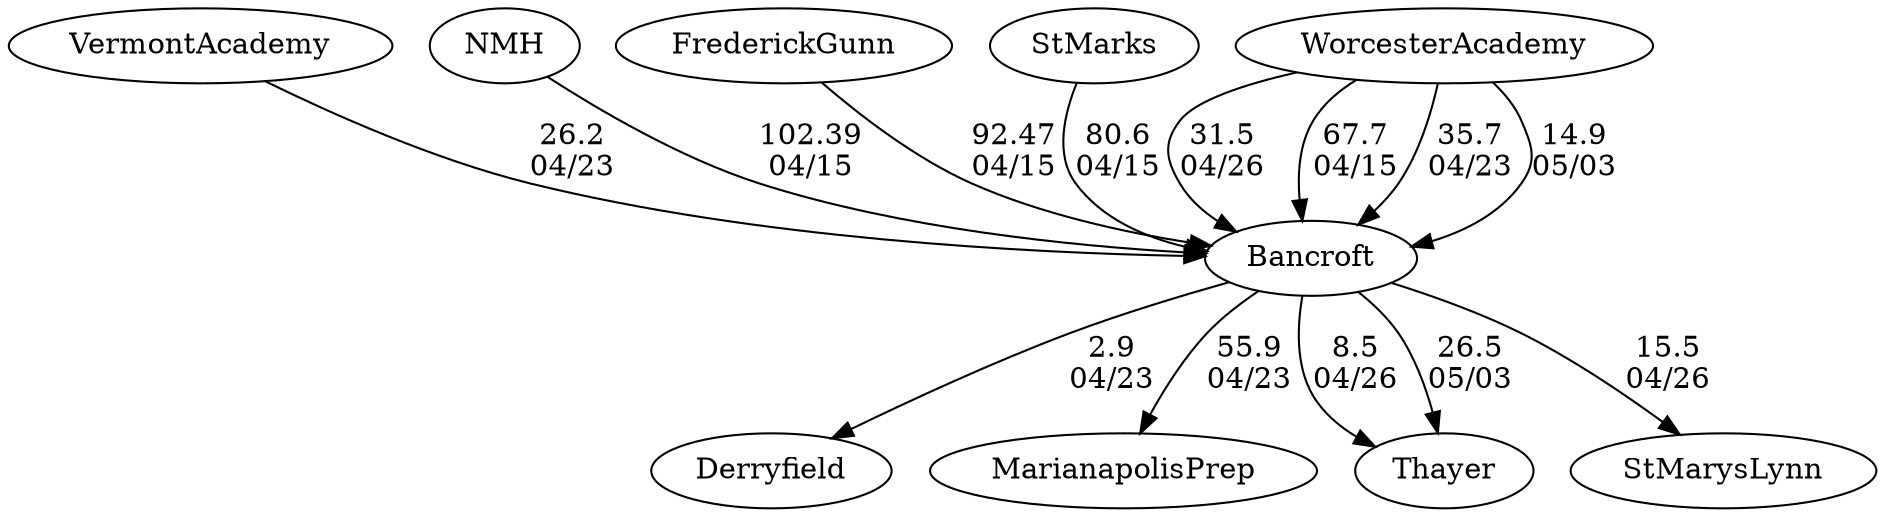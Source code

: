 digraph boys1foursBancroft {Derryfield [URL="boys1foursBancroftDerryfield.html"];VermontAcademy [URL="boys1foursBancroftVermontAcademy.html"];NMH [URL="boys1foursBancroftNMH.html"];Bancroft [URL="boys1foursBancroftBancroft.html"];MarianapolisPrep [URL="boys1foursBancroftMarianapolisPrep.html"];FrederickGunn [URL="boys1foursBancroftFrederickGunn.html"];Thayer [URL="boys1foursBancroftThayer.html"];StMarks [URL="boys1foursBancroftStMarks.html"];WorcesterAcademy [URL="boys1foursBancroftWorcesterAcademy.html"];StMarysLynn [URL="boys1foursBancroftStMarysLynn.html"];WorcesterAcademy -> Bancroft[label="31.5
04/26", weight="69", tooltip="NEIRA,Worcester Academy vs. St. Mary's-Lynn, Thayer, Eagle Hill, and Bancroft			
Distance: 1500 meters Conditions: Minimal wind, no chop.
None", URL="http://www.row2k.com/results/resultspage.cfm?UID=38305821F0E11F6B4B5BC132E9B3DE79&cat=5", random="random"]; 
Bancroft -> Thayer[label="8.5
04/26", weight="92", tooltip="NEIRA,Worcester Academy vs. St. Mary's-Lynn, Thayer, Eagle Hill, and Bancroft			
Distance: 1500 meters Conditions: Minimal wind, no chop.
None", URL="http://www.row2k.com/results/resultspage.cfm?UID=38305821F0E11F6B4B5BC132E9B3DE79&cat=5", random="random"]; 
Bancroft -> StMarysLynn[label="15.5
04/26", weight="85", tooltip="NEIRA,Worcester Academy vs. St. Mary's-Lynn, Thayer, Eagle Hill, and Bancroft			
Distance: 1500 meters Conditions: Minimal wind, no chop.
None", URL="http://www.row2k.com/results/resultspage.cfm?UID=38305821F0E11F6B4B5BC132E9B3DE79&cat=5", random="random"]; 
NMH -> Bancroft[label="102.39
04/15", weight="-2", tooltip="NEIRA Boys & Girls Fours,Worcester vs. Choate, St. Mark's, Northfield Mount Hermon, Bancroft			
Distance: Worcester Academy Conditions: Sunny with minimal wind and no chop. Comments: Referee: Paul Carabillo
A special thanks to Paul, all of the coaches, and the parents who made our opening foray into the Spring '23 season a memorable and enjoyable competition.
None", URL="http://www.row2k.com/results/resultspage.cfm?UID=EACEE7F329205F77F3F7014E85F30C2B&cat=5", random="random"]; 
FrederickGunn -> Bancroft[label="92.47
04/15", weight="8", tooltip="NEIRA Boys & Girls Fours,Worcester vs. Choate, St. Mark's, Northfield Mount Hermon, Bancroft			
Distance: Worcester Academy Conditions: Sunny with minimal wind and no chop. Comments: Referee: Paul Carabillo
A special thanks to Paul, all of the coaches, and the parents who made our opening foray into the Spring '23 season a memorable and enjoyable competition.
None", URL="http://www.row2k.com/results/resultspage.cfm?UID=EACEE7F329205F77F3F7014E85F30C2B&cat=5", random="random"]; 
StMarks -> Bancroft[label="80.6
04/15", weight="20", tooltip="NEIRA Boys & Girls Fours,Worcester vs. Choate, St. Mark's, Northfield Mount Hermon, Bancroft			
Distance: Worcester Academy Conditions: Sunny with minimal wind and no chop. Comments: Referee: Paul Carabillo
A special thanks to Paul, all of the coaches, and the parents who made our opening foray into the Spring '23 season a memorable and enjoyable competition.
None", URL="http://www.row2k.com/results/resultspage.cfm?UID=EACEE7F329205F77F3F7014E85F30C2B&cat=5", random="random"]; 
WorcesterAcademy -> Bancroft[label="67.7
04/15", weight="33", tooltip="NEIRA Boys & Girls Fours,Worcester vs. Choate, St. Mark's, Northfield Mount Hermon, Bancroft			
Distance: Worcester Academy Conditions: Sunny with minimal wind and no chop. Comments: Referee: Paul Carabillo
A special thanks to Paul, all of the coaches, and the parents who made our opening foray into the Spring '23 season a memorable and enjoyable competition.
None", URL="http://www.row2k.com/results/resultspage.cfm?UID=EACEE7F329205F77F3F7014E85F30C2B&cat=5", random="random"]; 
WorcesterAcademy -> Bancroft[label="35.7
04/23", weight="65", tooltip="NEIRA Boys & Girls Fours,Worcester Academy vs. Bancroft, Vermont Academy, Marianapolis Prep, Derryfield			
Distance: 1500 meters Conditions: Overcast with a minimal chop. For all races, a light 5 mph tailwind was present. Comments: In the BV2 event, Worcester Academy's BV2 shell placed first and BV3 shell placed third. 
A special thanks to Paul Carabillo for refereeing the match.
None", URL="http://www.row2k.com/results/resultspage.cfm?UID=0F0DB8DB84CE476062653EC250396511&cat=5", random="random"]; 
VermontAcademy -> Bancroft[label="26.2
04/23", weight="74", tooltip="NEIRA Boys & Girls Fours,Worcester Academy vs. Bancroft, Vermont Academy, Marianapolis Prep, Derryfield			
Distance: 1500 meters Conditions: Overcast with a minimal chop. For all races, a light 5 mph tailwind was present. Comments: In the BV2 event, Worcester Academy's BV2 shell placed first and BV3 shell placed third. 
A special thanks to Paul Carabillo for refereeing the match.
None", URL="http://www.row2k.com/results/resultspage.cfm?UID=0F0DB8DB84CE476062653EC250396511&cat=5", random="random"]; 
Bancroft -> Derryfield[label="2.9
04/23", weight="98", tooltip="NEIRA Boys & Girls Fours,Worcester Academy vs. Bancroft, Vermont Academy, Marianapolis Prep, Derryfield			
Distance: 1500 meters Conditions: Overcast with a minimal chop. For all races, a light 5 mph tailwind was present. Comments: In the BV2 event, Worcester Academy's BV2 shell placed first and BV3 shell placed third. 
A special thanks to Paul Carabillo for refereeing the match.
None", URL="http://www.row2k.com/results/resultspage.cfm?UID=0F0DB8DB84CE476062653EC250396511&cat=5", random="random"]; 
Bancroft -> MarianapolisPrep[label="55.9
04/23", weight="45", tooltip="NEIRA Boys & Girls Fours,Worcester Academy vs. Bancroft, Vermont Academy, Marianapolis Prep, Derryfield			
Distance: 1500 meters Conditions: Overcast with a minimal chop. For all races, a light 5 mph tailwind was present. Comments: In the BV2 event, Worcester Academy's BV2 shell placed first and BV3 shell placed third. 
A special thanks to Paul Carabillo for refereeing the match.
None", URL="http://www.row2k.com/results/resultspage.cfm?UID=0F0DB8DB84CE476062653EC250396511&cat=5", random="random"]; 
WorcesterAcademy -> Bancroft[label="14.9
05/03", weight="86", tooltip="NEIRA Boys & Girls Fours,Worcester Academy vs. Thayer, Bancroft			
Distance: 1500 Conditions: No chop, slight drizzle.
None", URL="http://www.row2k.com/results/resultspage.cfm?UID=B35E90C6E4674ED433D90CE9C237CF59&cat=5", random="random"]; 
Bancroft -> Thayer[label="26.5
05/03", weight="74", tooltip="NEIRA Boys & Girls Fours,Worcester Academy vs. Thayer, Bancroft			
Distance: 1500 Conditions: No chop, slight drizzle.
None", URL="http://www.row2k.com/results/resultspage.cfm?UID=B35E90C6E4674ED433D90CE9C237CF59&cat=5", random="random"]}